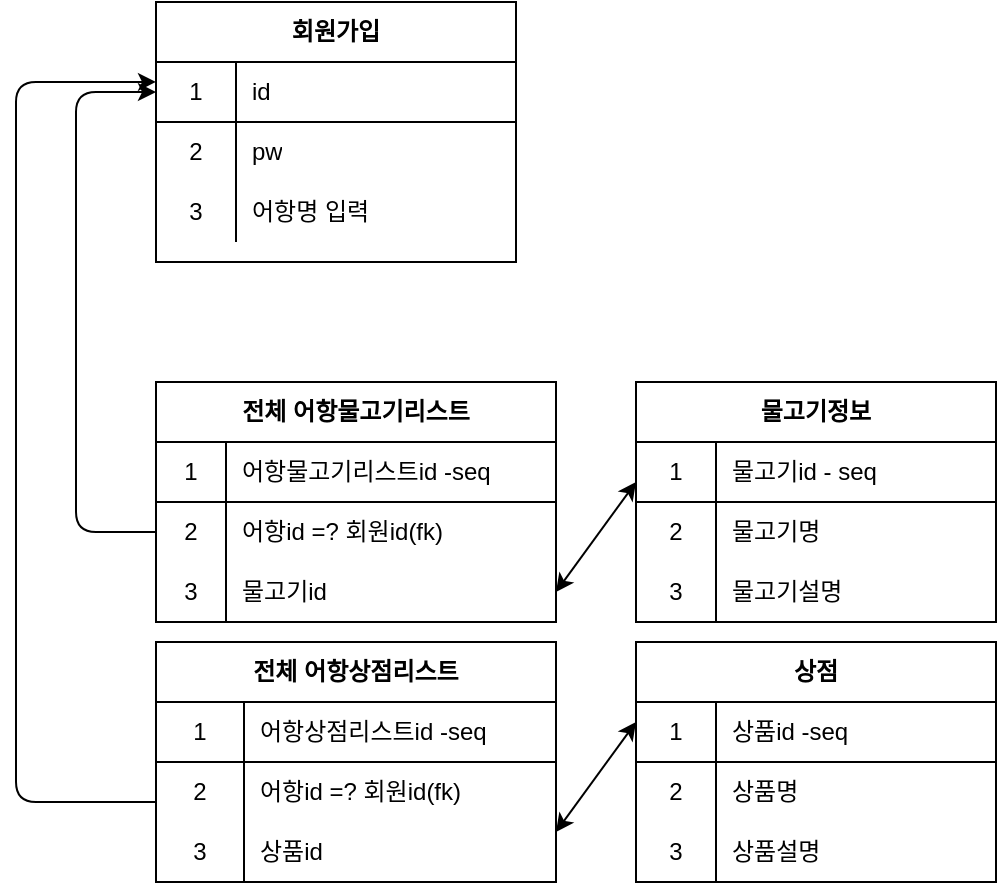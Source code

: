 <mxfile version="13.6.5" type="github">
  <diagram id="ogdheYFhSzFmiDWfRK1c" name="Page-1">
    <mxGraphModel dx="1363" dy="722" grid="1" gridSize="10" guides="1" tooltips="1" connect="1" arrows="1" fold="1" page="1" pageScale="1" pageWidth="827" pageHeight="1169" math="0" shadow="0">
      <root>
        <mxCell id="0" />
        <mxCell id="1" parent="0" />
        <mxCell id="tgS3QCTSrl_SswykKX4F-63" value="" style="group" parent="1" vertex="1" connectable="0">
          <mxGeometry x="200" y="250" width="200" height="120" as="geometry" />
        </mxCell>
        <mxCell id="tgS3QCTSrl_SswykKX4F-38" value="전체 어항물고기리스트" style="shape=table;html=1;whiteSpace=wrap;startSize=30;container=1;collapsible=0;childLayout=tableLayout;fixedRows=1;rowLines=0;fontStyle=1;align=center;" parent="tgS3QCTSrl_SswykKX4F-63" vertex="1">
          <mxGeometry width="200" height="120" as="geometry" />
        </mxCell>
        <mxCell id="tgS3QCTSrl_SswykKX4F-39" value="" style="shape=partialRectangle;html=1;whiteSpace=wrap;collapsible=0;dropTarget=0;pointerEvents=0;fillColor=none;top=0;left=0;bottom=1;right=0;points=[[0,0.5],[1,0.5]];portConstraint=eastwest;" parent="tgS3QCTSrl_SswykKX4F-38" vertex="1">
          <mxGeometry y="30" width="200" height="30" as="geometry" />
        </mxCell>
        <mxCell id="tgS3QCTSrl_SswykKX4F-40" value="1" style="shape=partialRectangle;html=1;whiteSpace=wrap;connectable=0;fillColor=none;top=0;left=0;bottom=0;right=0;overflow=hidden;" parent="tgS3QCTSrl_SswykKX4F-39" vertex="1">
          <mxGeometry width="35" height="30" as="geometry" />
        </mxCell>
        <mxCell id="tgS3QCTSrl_SswykKX4F-41" value="어항물고기리스트id -seq" style="shape=partialRectangle;html=1;whiteSpace=wrap;connectable=0;fillColor=none;top=0;left=0;bottom=0;right=0;align=left;spacingLeft=6;overflow=hidden;" parent="tgS3QCTSrl_SswykKX4F-39" vertex="1">
          <mxGeometry x="35" width="165" height="30" as="geometry" />
        </mxCell>
        <mxCell id="tgS3QCTSrl_SswykKX4F-42" value="" style="shape=partialRectangle;html=1;whiteSpace=wrap;collapsible=0;dropTarget=0;pointerEvents=0;fillColor=none;top=0;left=0;bottom=0;right=0;points=[[0,0.5],[1,0.5]];portConstraint=eastwest;" parent="tgS3QCTSrl_SswykKX4F-38" vertex="1">
          <mxGeometry y="60" width="200" height="30" as="geometry" />
        </mxCell>
        <mxCell id="tgS3QCTSrl_SswykKX4F-43" value="2" style="shape=partialRectangle;html=1;whiteSpace=wrap;connectable=0;fillColor=none;top=0;left=0;bottom=0;right=0;overflow=hidden;" parent="tgS3QCTSrl_SswykKX4F-42" vertex="1">
          <mxGeometry width="35" height="30" as="geometry" />
        </mxCell>
        <mxCell id="tgS3QCTSrl_SswykKX4F-44" value="어항id =? 회원id(fk)" style="shape=partialRectangle;html=1;whiteSpace=wrap;connectable=0;fillColor=none;top=0;left=0;bottom=0;right=0;align=left;spacingLeft=6;overflow=hidden;" parent="tgS3QCTSrl_SswykKX4F-42" vertex="1">
          <mxGeometry x="35" width="165" height="30" as="geometry" />
        </mxCell>
        <mxCell id="tgS3QCTSrl_SswykKX4F-45" value="" style="shape=partialRectangle;html=1;whiteSpace=wrap;collapsible=0;dropTarget=0;pointerEvents=0;fillColor=none;top=0;left=0;bottom=0;right=0;points=[[0,0.5],[1,0.5]];portConstraint=eastwest;" parent="tgS3QCTSrl_SswykKX4F-38" vertex="1">
          <mxGeometry y="90" width="200" height="30" as="geometry" />
        </mxCell>
        <mxCell id="tgS3QCTSrl_SswykKX4F-46" value="3" style="shape=partialRectangle;html=1;whiteSpace=wrap;connectable=0;fillColor=none;top=0;left=0;bottom=0;right=0;overflow=hidden;" parent="tgS3QCTSrl_SswykKX4F-45" vertex="1">
          <mxGeometry width="35" height="30" as="geometry" />
        </mxCell>
        <mxCell id="tgS3QCTSrl_SswykKX4F-47" value="물고기id" style="shape=partialRectangle;html=1;whiteSpace=wrap;connectable=0;fillColor=none;top=0;left=0;bottom=0;right=0;align=left;spacingLeft=6;overflow=hidden;" parent="tgS3QCTSrl_SswykKX4F-45" vertex="1">
          <mxGeometry x="35" width="165" height="30" as="geometry" />
        </mxCell>
        <mxCell id="tgS3QCTSrl_SswykKX4F-65" value="" style="group" parent="1" vertex="1" connectable="0">
          <mxGeometry x="440" y="380" width="180" height="120" as="geometry" />
        </mxCell>
        <mxCell id="tgS3QCTSrl_SswykKX4F-16" value="상점" style="shape=table;html=1;whiteSpace=wrap;startSize=30;container=1;collapsible=0;childLayout=tableLayout;fixedRows=1;rowLines=0;fontStyle=1;align=center;" parent="tgS3QCTSrl_SswykKX4F-65" vertex="1">
          <mxGeometry width="180" height="120" as="geometry" />
        </mxCell>
        <mxCell id="tgS3QCTSrl_SswykKX4F-17" value="" style="shape=partialRectangle;html=1;whiteSpace=wrap;collapsible=0;dropTarget=0;pointerEvents=0;fillColor=none;top=0;left=0;bottom=1;right=0;points=[[0,0.5],[1,0.5]];portConstraint=eastwest;" parent="tgS3QCTSrl_SswykKX4F-16" vertex="1">
          <mxGeometry y="30" width="180" height="30" as="geometry" />
        </mxCell>
        <mxCell id="tgS3QCTSrl_SswykKX4F-18" value="1" style="shape=partialRectangle;html=1;whiteSpace=wrap;connectable=0;fillColor=none;top=0;left=0;bottom=0;right=0;overflow=hidden;" parent="tgS3QCTSrl_SswykKX4F-17" vertex="1">
          <mxGeometry width="40" height="30" as="geometry" />
        </mxCell>
        <mxCell id="tgS3QCTSrl_SswykKX4F-19" value="상품id -seq" style="shape=partialRectangle;html=1;whiteSpace=wrap;connectable=0;fillColor=none;top=0;left=0;bottom=0;right=0;align=left;spacingLeft=6;overflow=hidden;" parent="tgS3QCTSrl_SswykKX4F-17" vertex="1">
          <mxGeometry x="40" width="140" height="30" as="geometry" />
        </mxCell>
        <mxCell id="tgS3QCTSrl_SswykKX4F-20" value="" style="shape=partialRectangle;html=1;whiteSpace=wrap;collapsible=0;dropTarget=0;pointerEvents=0;fillColor=none;top=0;left=0;bottom=0;right=0;points=[[0,0.5],[1,0.5]];portConstraint=eastwest;" parent="tgS3QCTSrl_SswykKX4F-16" vertex="1">
          <mxGeometry y="60" width="180" height="30" as="geometry" />
        </mxCell>
        <mxCell id="tgS3QCTSrl_SswykKX4F-21" value="2" style="shape=partialRectangle;html=1;whiteSpace=wrap;connectable=0;fillColor=none;top=0;left=0;bottom=0;right=0;overflow=hidden;" parent="tgS3QCTSrl_SswykKX4F-20" vertex="1">
          <mxGeometry width="40" height="30" as="geometry" />
        </mxCell>
        <mxCell id="tgS3QCTSrl_SswykKX4F-22" value="상품명" style="shape=partialRectangle;html=1;whiteSpace=wrap;connectable=0;fillColor=none;top=0;left=0;bottom=0;right=0;align=left;spacingLeft=6;overflow=hidden;" parent="tgS3QCTSrl_SswykKX4F-20" vertex="1">
          <mxGeometry x="40" width="140" height="30" as="geometry" />
        </mxCell>
        <mxCell id="tgS3QCTSrl_SswykKX4F-23" value="" style="shape=partialRectangle;html=1;whiteSpace=wrap;collapsible=0;dropTarget=0;pointerEvents=0;fillColor=none;top=0;left=0;bottom=0;right=0;points=[[0,0.5],[1,0.5]];portConstraint=eastwest;" parent="tgS3QCTSrl_SswykKX4F-16" vertex="1">
          <mxGeometry y="90" width="180" height="30" as="geometry" />
        </mxCell>
        <mxCell id="tgS3QCTSrl_SswykKX4F-24" value="3" style="shape=partialRectangle;html=1;whiteSpace=wrap;connectable=0;fillColor=none;top=0;left=0;bottom=0;right=0;overflow=hidden;" parent="tgS3QCTSrl_SswykKX4F-23" vertex="1">
          <mxGeometry width="40" height="30" as="geometry" />
        </mxCell>
        <mxCell id="tgS3QCTSrl_SswykKX4F-25" value="상품설명" style="shape=partialRectangle;html=1;whiteSpace=wrap;connectable=0;fillColor=none;top=0;left=0;bottom=0;right=0;align=left;spacingLeft=6;overflow=hidden;" parent="tgS3QCTSrl_SswykKX4F-23" vertex="1">
          <mxGeometry x="40" width="140" height="30" as="geometry" />
        </mxCell>
        <mxCell id="tgS3QCTSrl_SswykKX4F-66" value="" style="group" parent="1" vertex="1" connectable="0">
          <mxGeometry x="440" y="250" width="180" height="120" as="geometry" />
        </mxCell>
        <mxCell id="tgS3QCTSrl_SswykKX4F-28" value="물고기정보" style="shape=table;html=1;whiteSpace=wrap;startSize=30;container=1;collapsible=0;childLayout=tableLayout;fixedRows=1;rowLines=0;fontStyle=1;align=center;" parent="tgS3QCTSrl_SswykKX4F-66" vertex="1">
          <mxGeometry width="180" height="120" as="geometry" />
        </mxCell>
        <mxCell id="tgS3QCTSrl_SswykKX4F-29" value="" style="shape=partialRectangle;html=1;whiteSpace=wrap;collapsible=0;dropTarget=0;pointerEvents=0;fillColor=none;top=0;left=0;bottom=1;right=0;points=[[0,0.5],[1,0.5]];portConstraint=eastwest;" parent="tgS3QCTSrl_SswykKX4F-28" vertex="1">
          <mxGeometry y="30" width="180" height="30" as="geometry" />
        </mxCell>
        <mxCell id="tgS3QCTSrl_SswykKX4F-30" value="1" style="shape=partialRectangle;html=1;whiteSpace=wrap;connectable=0;fillColor=none;top=0;left=0;bottom=0;right=0;overflow=hidden;" parent="tgS3QCTSrl_SswykKX4F-29" vertex="1">
          <mxGeometry width="40" height="30" as="geometry" />
        </mxCell>
        <mxCell id="tgS3QCTSrl_SswykKX4F-31" value="물고기id - seq" style="shape=partialRectangle;html=1;whiteSpace=wrap;connectable=0;fillColor=none;top=0;left=0;bottom=0;right=0;align=left;spacingLeft=6;overflow=hidden;" parent="tgS3QCTSrl_SswykKX4F-29" vertex="1">
          <mxGeometry x="40" width="140" height="30" as="geometry" />
        </mxCell>
        <mxCell id="tgS3QCTSrl_SswykKX4F-32" value="" style="shape=partialRectangle;html=1;whiteSpace=wrap;collapsible=0;dropTarget=0;pointerEvents=0;fillColor=none;top=0;left=0;bottom=0;right=0;points=[[0,0.5],[1,0.5]];portConstraint=eastwest;" parent="tgS3QCTSrl_SswykKX4F-28" vertex="1">
          <mxGeometry y="60" width="180" height="30" as="geometry" />
        </mxCell>
        <mxCell id="tgS3QCTSrl_SswykKX4F-33" value="2" style="shape=partialRectangle;html=1;whiteSpace=wrap;connectable=0;fillColor=none;top=0;left=0;bottom=0;right=0;overflow=hidden;" parent="tgS3QCTSrl_SswykKX4F-32" vertex="1">
          <mxGeometry width="40" height="30" as="geometry" />
        </mxCell>
        <mxCell id="tgS3QCTSrl_SswykKX4F-34" value="물고기명" style="shape=partialRectangle;html=1;whiteSpace=wrap;connectable=0;fillColor=none;top=0;left=0;bottom=0;right=0;align=left;spacingLeft=6;overflow=hidden;" parent="tgS3QCTSrl_SswykKX4F-32" vertex="1">
          <mxGeometry x="40" width="140" height="30" as="geometry" />
        </mxCell>
        <mxCell id="tgS3QCTSrl_SswykKX4F-35" value="" style="shape=partialRectangle;html=1;whiteSpace=wrap;collapsible=0;dropTarget=0;pointerEvents=0;fillColor=none;top=0;left=0;bottom=0;right=0;points=[[0,0.5],[1,0.5]];portConstraint=eastwest;" parent="tgS3QCTSrl_SswykKX4F-28" vertex="1">
          <mxGeometry y="90" width="180" height="30" as="geometry" />
        </mxCell>
        <mxCell id="tgS3QCTSrl_SswykKX4F-36" value="3" style="shape=partialRectangle;html=1;whiteSpace=wrap;connectable=0;fillColor=none;top=0;left=0;bottom=0;right=0;overflow=hidden;" parent="tgS3QCTSrl_SswykKX4F-35" vertex="1">
          <mxGeometry width="40" height="30" as="geometry" />
        </mxCell>
        <mxCell id="tgS3QCTSrl_SswykKX4F-37" value="물고기설명" style="shape=partialRectangle;html=1;whiteSpace=wrap;connectable=0;fillColor=none;top=0;left=0;bottom=0;right=0;align=left;spacingLeft=6;overflow=hidden;" parent="tgS3QCTSrl_SswykKX4F-35" vertex="1">
          <mxGeometry x="40" width="140" height="30" as="geometry" />
        </mxCell>
        <mxCell id="tgS3QCTSrl_SswykKX4F-67" value="" style="group" parent="1" vertex="1" connectable="0">
          <mxGeometry x="200" y="60" width="180" height="130" as="geometry" />
        </mxCell>
        <mxCell id="tgS3QCTSrl_SswykKX4F-2" value="회원가입" style="shape=table;html=1;whiteSpace=wrap;startSize=30;container=1;collapsible=0;childLayout=tableLayout;fixedRows=1;rowLines=0;fontStyle=1;align=center;" parent="tgS3QCTSrl_SswykKX4F-67" vertex="1">
          <mxGeometry width="180" height="130" as="geometry" />
        </mxCell>
        <mxCell id="tgS3QCTSrl_SswykKX4F-3" value="" style="shape=partialRectangle;html=1;whiteSpace=wrap;collapsible=0;dropTarget=0;pointerEvents=0;fillColor=none;top=0;left=0;bottom=1;right=0;points=[[0,0.5],[1,0.5]];portConstraint=eastwest;" parent="tgS3QCTSrl_SswykKX4F-2" vertex="1">
          <mxGeometry y="30" width="180" height="30" as="geometry" />
        </mxCell>
        <mxCell id="tgS3QCTSrl_SswykKX4F-4" value="1" style="shape=partialRectangle;html=1;whiteSpace=wrap;connectable=0;fillColor=none;top=0;left=0;bottom=0;right=0;overflow=hidden;" parent="tgS3QCTSrl_SswykKX4F-3" vertex="1">
          <mxGeometry width="40" height="30" as="geometry" />
        </mxCell>
        <mxCell id="tgS3QCTSrl_SswykKX4F-5" value="id" style="shape=partialRectangle;html=1;whiteSpace=wrap;connectable=0;fillColor=none;top=0;left=0;bottom=0;right=0;align=left;spacingLeft=6;overflow=hidden;" parent="tgS3QCTSrl_SswykKX4F-3" vertex="1">
          <mxGeometry x="40" width="140" height="30" as="geometry" />
        </mxCell>
        <mxCell id="tgS3QCTSrl_SswykKX4F-6" value="" style="shape=partialRectangle;html=1;whiteSpace=wrap;collapsible=0;dropTarget=0;pointerEvents=0;fillColor=none;top=0;left=0;bottom=0;right=0;points=[[0,0.5],[1,0.5]];portConstraint=eastwest;" parent="tgS3QCTSrl_SswykKX4F-2" vertex="1">
          <mxGeometry y="60" width="180" height="30" as="geometry" />
        </mxCell>
        <mxCell id="tgS3QCTSrl_SswykKX4F-7" value="2" style="shape=partialRectangle;html=1;whiteSpace=wrap;connectable=0;fillColor=none;top=0;left=0;bottom=0;right=0;overflow=hidden;" parent="tgS3QCTSrl_SswykKX4F-6" vertex="1">
          <mxGeometry width="40" height="30" as="geometry" />
        </mxCell>
        <mxCell id="tgS3QCTSrl_SswykKX4F-8" value="pw" style="shape=partialRectangle;html=1;whiteSpace=wrap;connectable=0;fillColor=none;top=0;left=0;bottom=0;right=0;align=left;spacingLeft=6;overflow=hidden;" parent="tgS3QCTSrl_SswykKX4F-6" vertex="1">
          <mxGeometry x="40" width="140" height="30" as="geometry" />
        </mxCell>
        <mxCell id="tgS3QCTSrl_SswykKX4F-9" value="" style="shape=partialRectangle;html=1;whiteSpace=wrap;collapsible=0;dropTarget=0;pointerEvents=0;fillColor=none;top=0;left=0;bottom=0;right=0;points=[[0,0.5],[1,0.5]];portConstraint=eastwest;" parent="tgS3QCTSrl_SswykKX4F-2" vertex="1">
          <mxGeometry y="90" width="180" height="30" as="geometry" />
        </mxCell>
        <mxCell id="tgS3QCTSrl_SswykKX4F-10" value="3" style="shape=partialRectangle;html=1;whiteSpace=wrap;connectable=0;fillColor=none;top=0;left=0;bottom=0;right=0;overflow=hidden;" parent="tgS3QCTSrl_SswykKX4F-9" vertex="1">
          <mxGeometry width="40" height="30" as="geometry" />
        </mxCell>
        <mxCell id="tgS3QCTSrl_SswykKX4F-11" value="어항명 입력" style="shape=partialRectangle;html=1;whiteSpace=wrap;connectable=0;fillColor=none;top=0;left=0;bottom=0;right=0;align=left;spacingLeft=6;overflow=hidden;" parent="tgS3QCTSrl_SswykKX4F-9" vertex="1">
          <mxGeometry x="40" width="140" height="30" as="geometry" />
        </mxCell>
        <mxCell id="tgS3QCTSrl_SswykKX4F-68" value="" style="endArrow=classic;html=1;entryX=0;entryY=0.5;entryDx=0;entryDy=0;exitX=0;exitY=0.5;exitDx=0;exitDy=0;" parent="1" source="tgS3QCTSrl_SswykKX4F-42" target="tgS3QCTSrl_SswykKX4F-3" edge="1">
          <mxGeometry width="50" height="50" relative="1" as="geometry">
            <mxPoint x="200" y="295" as="sourcePoint" />
            <mxPoint x="200" y="240" as="targetPoint" />
            <Array as="points">
              <mxPoint x="160" y="325" />
              <mxPoint x="160" y="105" />
            </Array>
          </mxGeometry>
        </mxCell>
        <mxCell id="tgS3QCTSrl_SswykKX4F-72" value="" style="endArrow=classic;html=1;entryX=0;entryY=0.333;entryDx=0;entryDy=0;exitX=0;exitY=0.5;exitDx=0;exitDy=0;entryPerimeter=0;" parent="1" target="tgS3QCTSrl_SswykKX4F-3" edge="1">
          <mxGeometry width="50" height="50" relative="1" as="geometry">
            <mxPoint x="200" y="460" as="sourcePoint" />
            <mxPoint x="200" y="240" as="targetPoint" />
            <Array as="points">
              <mxPoint x="130" y="460" />
              <mxPoint x="130" y="100" />
            </Array>
          </mxGeometry>
        </mxCell>
        <mxCell id="tgS3QCTSrl_SswykKX4F-77" value="" style="endArrow=classic;startArrow=classic;html=1;exitX=1;exitY=0.5;exitDx=0;exitDy=0;" parent="1" source="tgS3QCTSrl_SswykKX4F-45" edge="1">
          <mxGeometry width="50" height="50" relative="1" as="geometry">
            <mxPoint x="390" y="350" as="sourcePoint" />
            <mxPoint x="440" y="300" as="targetPoint" />
          </mxGeometry>
        </mxCell>
        <mxCell id="tgS3QCTSrl_SswykKX4F-78" value="" style="endArrow=classic;startArrow=classic;html=1;exitX=1;exitY=0.5;exitDx=0;exitDy=0;" parent="1" edge="1">
          <mxGeometry width="50" height="50" relative="1" as="geometry">
            <mxPoint x="400" y="475.0" as="sourcePoint" />
            <mxPoint x="440" y="420.0" as="targetPoint" />
          </mxGeometry>
        </mxCell>
        <mxCell id="tgS3QCTSrl_SswykKX4F-50" value="전체 어항상점리스트" style="shape=table;html=1;whiteSpace=wrap;startSize=30;container=1;collapsible=0;childLayout=tableLayout;fixedRows=1;rowLines=0;fontStyle=1;align=center;" parent="1" vertex="1">
          <mxGeometry x="200" y="380" width="200" height="120" as="geometry" />
        </mxCell>
        <mxCell id="tgS3QCTSrl_SswykKX4F-51" value="" style="shape=partialRectangle;html=1;whiteSpace=wrap;collapsible=0;dropTarget=0;pointerEvents=0;fillColor=none;top=0;left=0;bottom=1;right=0;points=[[0,0.5],[1,0.5]];portConstraint=eastwest;" parent="tgS3QCTSrl_SswykKX4F-50" vertex="1">
          <mxGeometry y="30" width="200" height="30" as="geometry" />
        </mxCell>
        <mxCell id="tgS3QCTSrl_SswykKX4F-52" value="1" style="shape=partialRectangle;html=1;whiteSpace=wrap;connectable=0;fillColor=none;top=0;left=0;bottom=0;right=0;overflow=hidden;" parent="tgS3QCTSrl_SswykKX4F-51" vertex="1">
          <mxGeometry width="44" height="30" as="geometry" />
        </mxCell>
        <mxCell id="tgS3QCTSrl_SswykKX4F-53" value="어항상점리스트id -seq" style="shape=partialRectangle;html=1;whiteSpace=wrap;connectable=0;fillColor=none;top=0;left=0;bottom=0;right=0;align=left;spacingLeft=6;overflow=hidden;" parent="tgS3QCTSrl_SswykKX4F-51" vertex="1">
          <mxGeometry x="44" width="156" height="30" as="geometry" />
        </mxCell>
        <mxCell id="tgS3QCTSrl_SswykKX4F-54" value="" style="shape=partialRectangle;html=1;whiteSpace=wrap;collapsible=0;dropTarget=0;pointerEvents=0;fillColor=none;top=0;left=0;bottom=0;right=0;points=[[0,0.5],[1,0.5]];portConstraint=eastwest;" parent="tgS3QCTSrl_SswykKX4F-50" vertex="1">
          <mxGeometry y="60" width="200" height="30" as="geometry" />
        </mxCell>
        <mxCell id="tgS3QCTSrl_SswykKX4F-55" value="2" style="shape=partialRectangle;html=1;whiteSpace=wrap;connectable=0;fillColor=none;top=0;left=0;bottom=0;right=0;overflow=hidden;" parent="tgS3QCTSrl_SswykKX4F-54" vertex="1">
          <mxGeometry width="44" height="30" as="geometry" />
        </mxCell>
        <mxCell id="tgS3QCTSrl_SswykKX4F-56" value="어항id =? 회원id(fk)" style="shape=partialRectangle;html=1;whiteSpace=wrap;connectable=0;fillColor=none;top=0;left=0;bottom=0;right=0;align=left;spacingLeft=6;overflow=hidden;" parent="tgS3QCTSrl_SswykKX4F-54" vertex="1">
          <mxGeometry x="44" width="156" height="30" as="geometry" />
        </mxCell>
        <mxCell id="tgS3QCTSrl_SswykKX4F-57" value="" style="shape=partialRectangle;html=1;whiteSpace=wrap;collapsible=0;dropTarget=0;pointerEvents=0;fillColor=none;top=0;left=0;bottom=0;right=0;points=[[0,0.5],[1,0.5]];portConstraint=eastwest;" parent="tgS3QCTSrl_SswykKX4F-50" vertex="1">
          <mxGeometry y="90" width="200" height="30" as="geometry" />
        </mxCell>
        <mxCell id="tgS3QCTSrl_SswykKX4F-58" value="3" style="shape=partialRectangle;html=1;whiteSpace=wrap;connectable=0;fillColor=none;top=0;left=0;bottom=0;right=0;overflow=hidden;" parent="tgS3QCTSrl_SswykKX4F-57" vertex="1">
          <mxGeometry width="44" height="30" as="geometry" />
        </mxCell>
        <mxCell id="tgS3QCTSrl_SswykKX4F-59" value="상품id" style="shape=partialRectangle;html=1;whiteSpace=wrap;connectable=0;fillColor=none;top=0;left=0;bottom=0;right=0;align=left;spacingLeft=6;overflow=hidden;" parent="tgS3QCTSrl_SswykKX4F-57" vertex="1">
          <mxGeometry x="44" width="156" height="30" as="geometry" />
        </mxCell>
      </root>
    </mxGraphModel>
  </diagram>
</mxfile>
